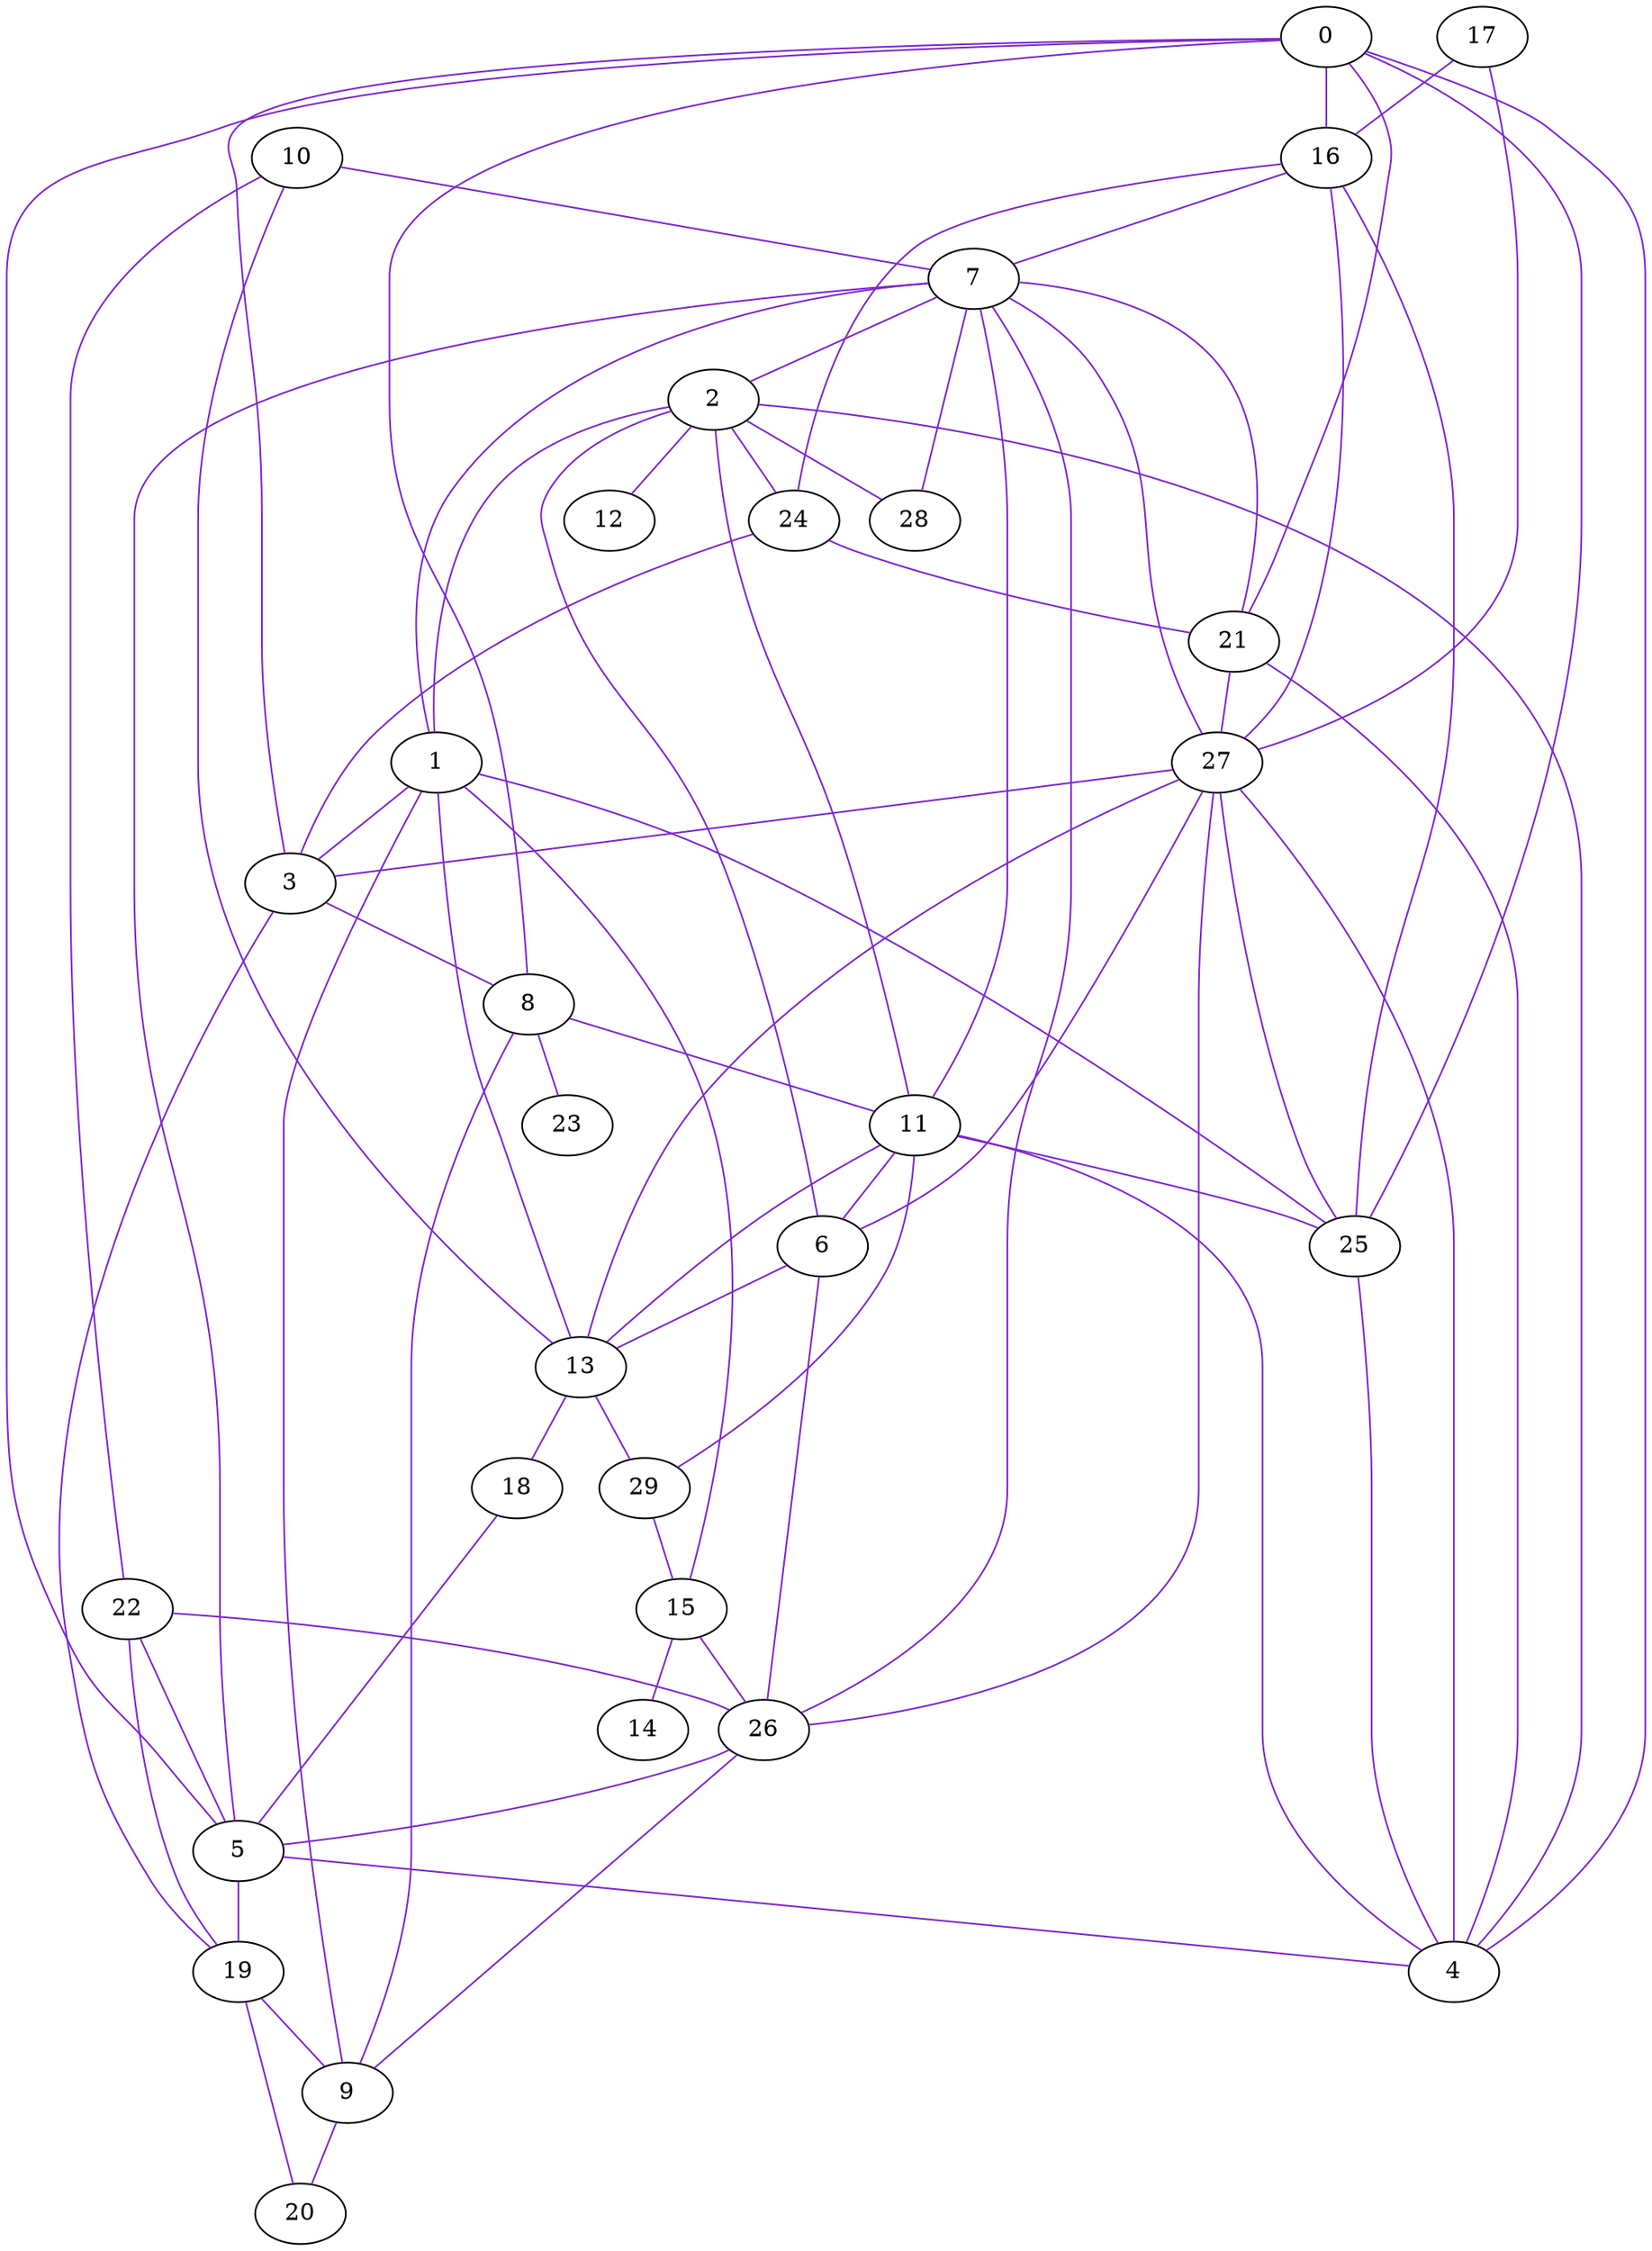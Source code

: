 digraph grafoGilbert_n_30_p_10 {
edge [dir=none, color=purple3]
0;
1;
2;
3;
4;
5;
6;
7;
8;
9;
10;
11;
12;
13;
14;
15;
16;
17;
18;
19;
20;
21;
22;
23;
24;
25;
26;
27;
28;
29;
0 -> 16;
0 -> 21;
0 -> 25;
1 -> 3;
1 -> 7;
1 -> 9;
1 -> 13;
1 -> 15;
2 -> 1;
2 -> 4;
2 -> 11;
2 -> 12;
2 -> 24;
2 -> 28;
3 -> 0;
3 -> 8;
4 -> 0;
4 -> 11;
5 -> 0;
5 -> 4;
5 -> 7;
5 -> 19;
6 -> 2;
6 -> 13;
7 -> 2;
7 -> 26;
8 -> 0;
8 -> 9;
8 -> 11;
8 -> 23;
9 -> 20;
10 -> 7;
10 -> 13;
10 -> 22;
11 -> 6;
11 -> 7;
11 -> 25;
13 -> 11;
13 -> 18;
13 -> 29;
15 -> 14;
15 -> 26;
16 -> 7;
16 -> 27;
17 -> 16;
17 -> 27;
18 -> 5;
19 -> 3;
19 -> 9;
19 -> 20;
21 -> 4;
21 -> 7;
21 -> 27;
22 -> 5;
22 -> 19;
22 -> 26;
24 -> 3;
24 -> 16;
24 -> 21;
25 -> 1;
25 -> 4;
25 -> 16;
26 -> 5;
26 -> 6;
26 -> 9;
27 -> 3;
27 -> 4;
27 -> 6;
27 -> 7;
27 -> 13;
27 -> 25;
27 -> 26;
28 -> 7;
29 -> 11;
29 -> 15;
}
